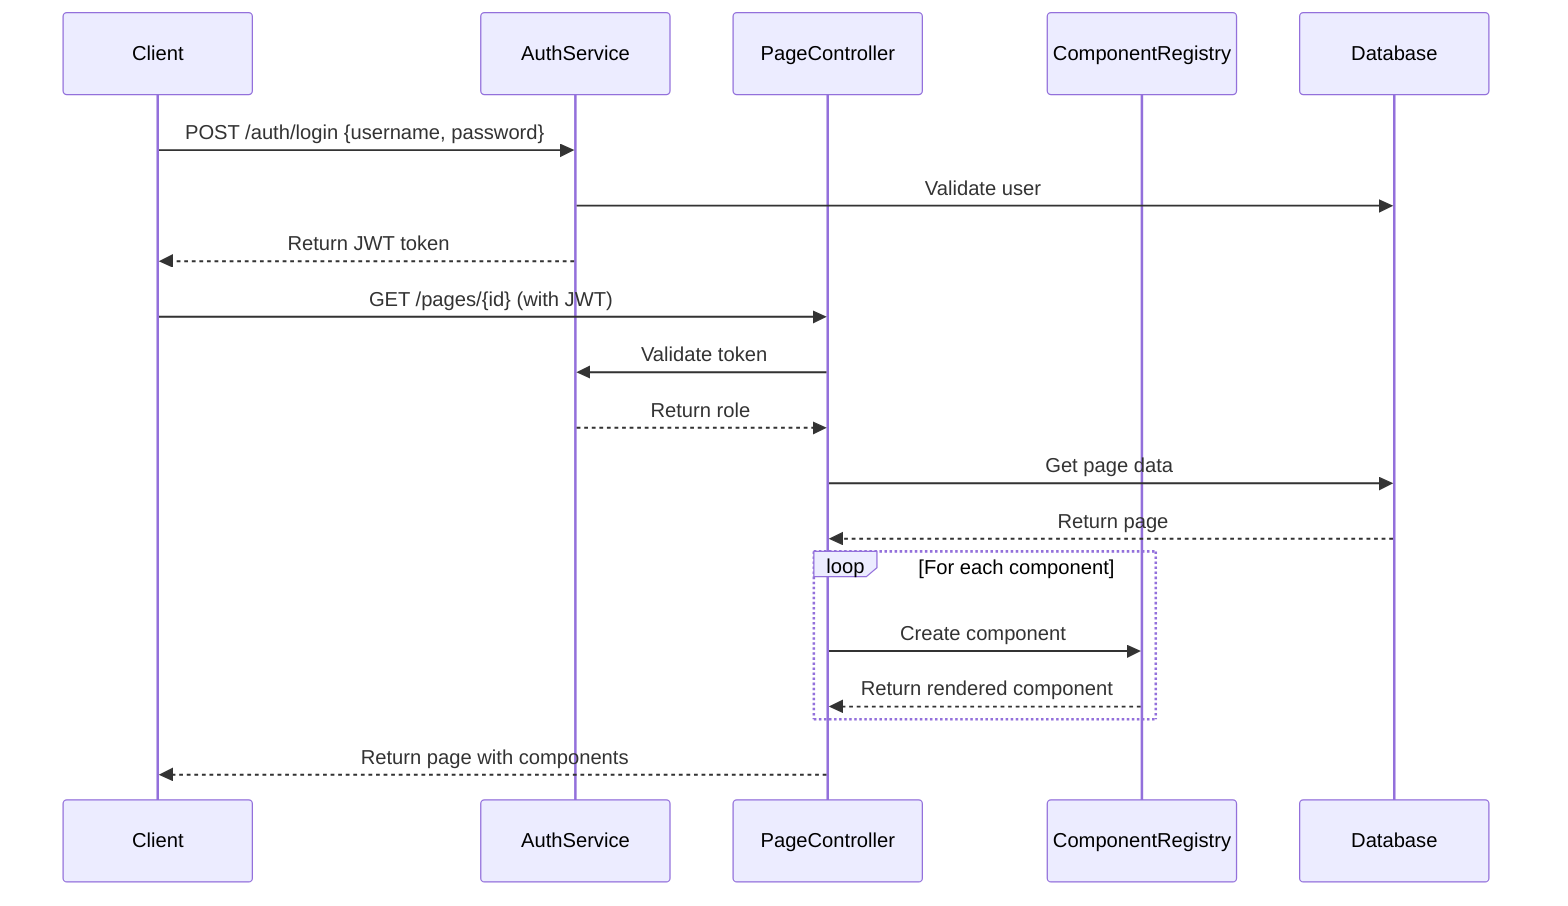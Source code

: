 sequenceDiagram
    participant Client
    participant AuthService
    participant PageController
    participant ComponentRegistry
    participant Database
    
    Client->>AuthService: POST /auth/login {username, password}
    AuthService->>Database: Validate user
    AuthService-->>Client: Return JWT token
    
    Client->>PageController: GET /pages/{id} (with JWT)
    PageController->>AuthService: Validate token
    AuthService-->>PageController: Return role
    
    PageController->>Database: Get page data
    Database-->>PageController: Return page
    
    loop For each component
        PageController->>ComponentRegistry: Create component
        ComponentRegistry-->>PageController: Return rendered component
    end
    
    PageController-->>Client: Return page with components
